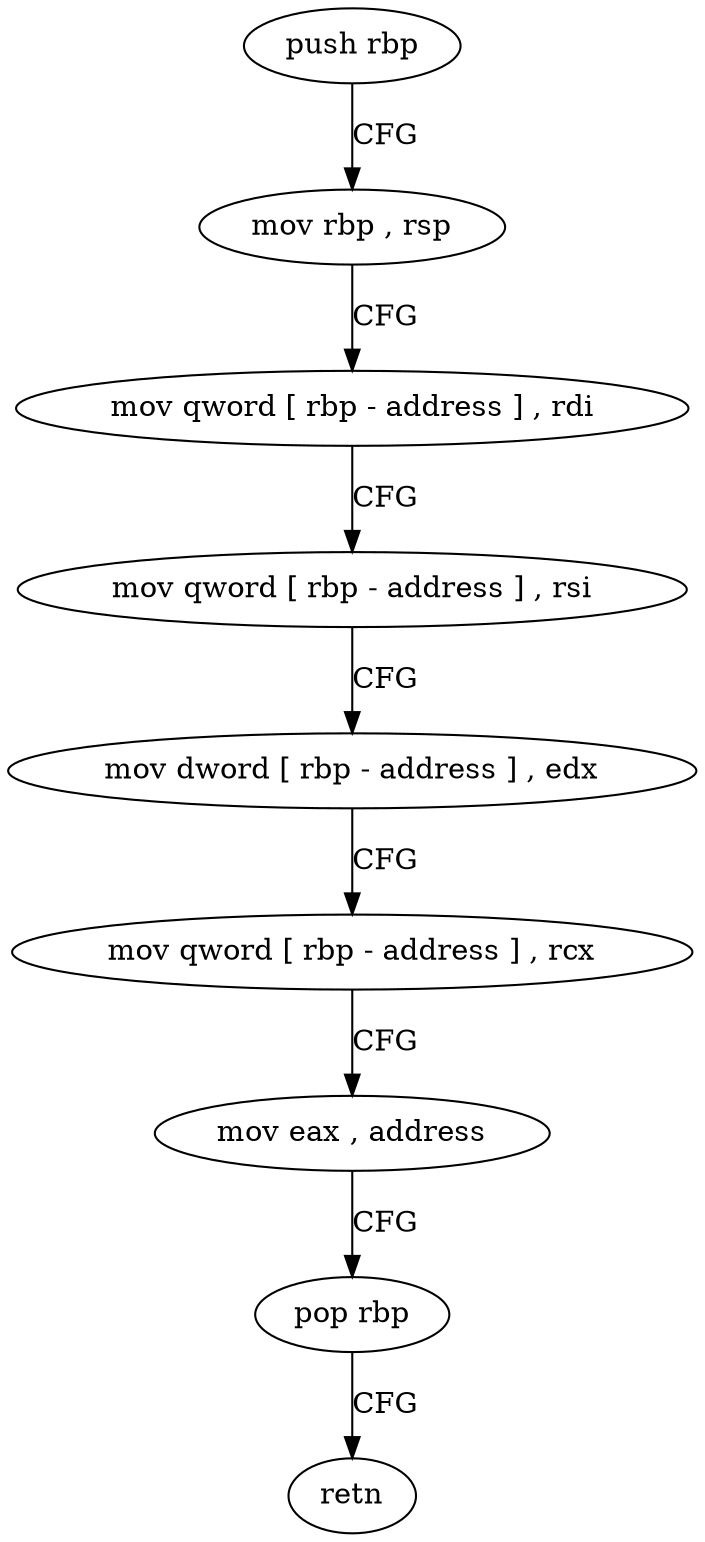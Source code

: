 digraph "func" {
"4278012" [label = "push rbp" ]
"4278013" [label = "mov rbp , rsp" ]
"4278016" [label = "mov qword [ rbp - address ] , rdi" ]
"4278020" [label = "mov qword [ rbp - address ] , rsi" ]
"4278024" [label = "mov dword [ rbp - address ] , edx" ]
"4278027" [label = "mov qword [ rbp - address ] , rcx" ]
"4278031" [label = "mov eax , address" ]
"4278036" [label = "pop rbp" ]
"4278037" [label = "retn" ]
"4278012" -> "4278013" [ label = "CFG" ]
"4278013" -> "4278016" [ label = "CFG" ]
"4278016" -> "4278020" [ label = "CFG" ]
"4278020" -> "4278024" [ label = "CFG" ]
"4278024" -> "4278027" [ label = "CFG" ]
"4278027" -> "4278031" [ label = "CFG" ]
"4278031" -> "4278036" [ label = "CFG" ]
"4278036" -> "4278037" [ label = "CFG" ]
}
